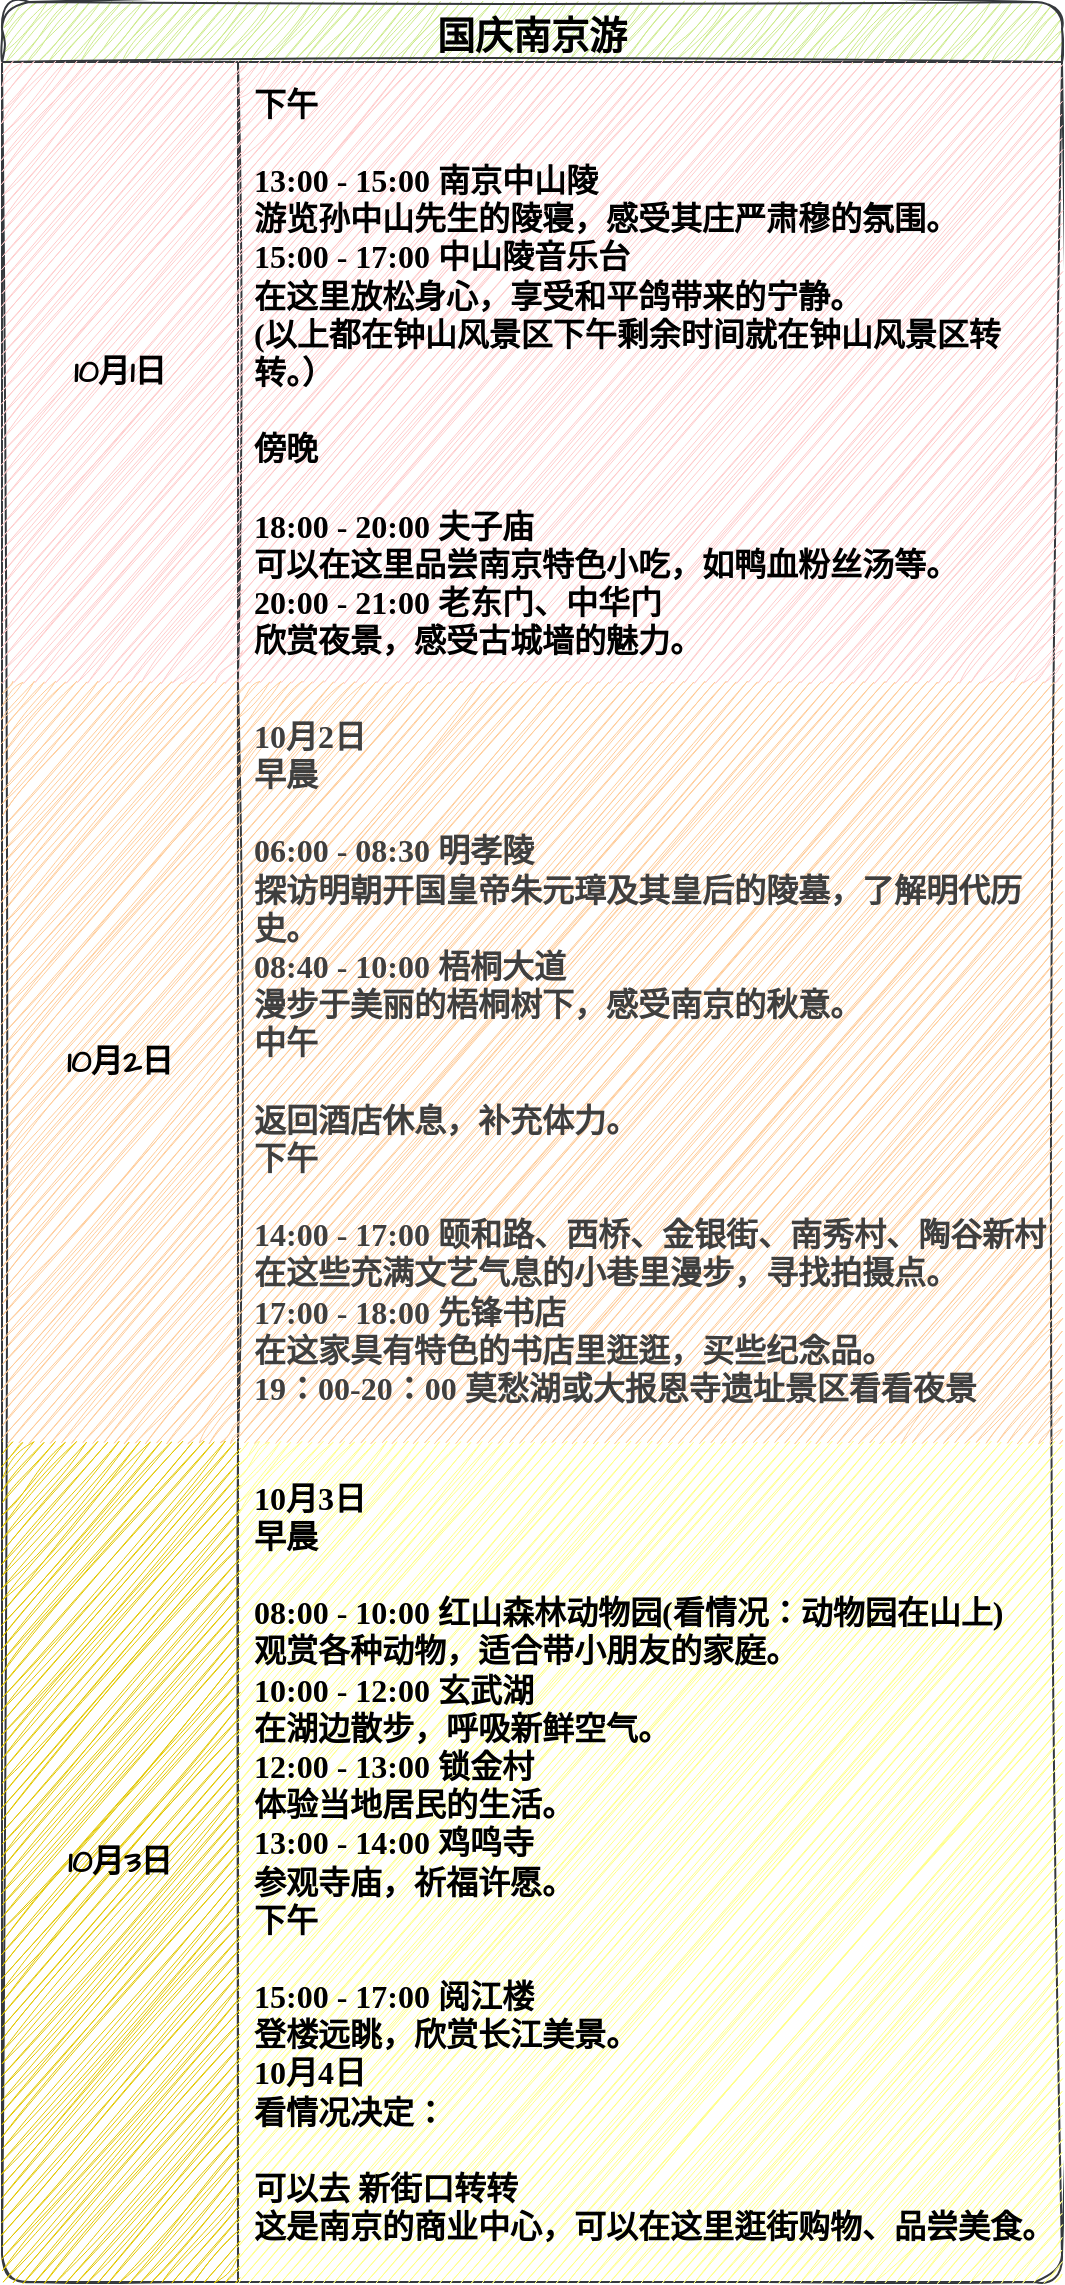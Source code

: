 <mxfile version="24.7.16">
  <diagram name="第 1 页" id="BzUVNcNR8f_QwnwFMMkc">
    <mxGraphModel dx="1434" dy="758" grid="1" gridSize="10" guides="1" tooltips="1" connect="1" arrows="1" fold="1" page="1" pageScale="1" pageWidth="827" pageHeight="1169" math="0" shadow="0">
      <root>
        <mxCell id="0" />
        <mxCell id="1" parent="0" />
        <mxCell id="4ItafrLUVM55efiNbUe9-18" value="国庆南京游" style="shape=table;startSize=30;container=1;collapsible=0;childLayout=tableLayout;fixedRows=1;rowLines=0;fontStyle=1;fontSize=19;sketch=1;hachureGap=4;jiggle=2;curveFitting=1;fontFamily=Helvetica;labelBackgroundColor=none;fillColor=#cdeb8b;strokeColor=#36393d;gradientColor=none;rounded=1;" vertex="1" parent="1">
          <mxGeometry x="170" y="70" width="530" height="1140" as="geometry" />
        </mxCell>
        <mxCell id="4ItafrLUVM55efiNbUe9-19" value="" style="shape=tableRow;horizontal=0;startSize=0;swimlaneHead=0;swimlaneBody=0;top=0;left=0;bottom=0;right=0;collapsible=0;dropTarget=0;fillColor=none;points=[[0,0.5],[1,0.5]];portConstraint=eastwest;strokeColor=inherit;fontSize=17;sketch=1;hachureGap=4;jiggle=2;curveFitting=1;fontFamily=Architects Daughter;fontSource=https%3A%2F%2Ffonts.googleapis.com%2Fcss%3Ffamily%3DArchitects%2BDaughter;fontColor=#FFB570;fontStyle=1" vertex="1" parent="4ItafrLUVM55efiNbUe9-18">
          <mxGeometry y="30" width="530" height="310" as="geometry" />
        </mxCell>
        <mxCell id="4ItafrLUVM55efiNbUe9-20" value="10月1日" style="shape=partialRectangle;html=1;whiteSpace=wrap;connectable=0;top=0;left=0;bottom=0;right=0;overflow=hidden;pointerEvents=1;fontSize=16;sketch=1;hachureGap=4;jiggle=2;curveFitting=1;fontFamily=Architects Daughter;fontSource=https%3A%2F%2Ffonts.googleapis.com%2Fcss%3Ffamily%3DArchitects%2BDaughter;fillColor=#ffcccc;strokeColor=#36393d;fontStyle=1" vertex="1" parent="4ItafrLUVM55efiNbUe9-19">
          <mxGeometry width="118" height="310" as="geometry">
            <mxRectangle width="118" height="310" as="alternateBounds" />
          </mxGeometry>
        </mxCell>
        <mxCell id="4ItafrLUVM55efiNbUe9-21" value="&lt;span style=&quot;white-space-collapse: preserve;&quot;&gt;下午&lt;/span&gt;&lt;div&gt;&lt;span style=&quot;white-space-collapse: preserve;&quot;&gt;&lt;br&gt;13:00 - 15:00 南京中山陵&lt;br&gt;游览孙中山先生的陵寝，感受其庄严肃穆的氛围。&lt;br&gt;15:00 - 17:00 中山陵音乐台&lt;br&gt;在这里放松身心，享受和平鸽带来的宁静。&lt;/span&gt;&lt;/div&gt;&lt;div&gt;&lt;span style=&quot;white-space-collapse: preserve;&quot;&gt;&lt;span&gt;(以上都在钟山风景区下午剩余时间就在钟山风景区转转。）&lt;/span&gt;&lt;/span&gt;&lt;/div&gt;&lt;div&gt;&lt;span style=&quot;white-space-collapse: preserve;&quot;&gt;&lt;br&gt;傍晚&lt;br&gt;&lt;br&gt;18:00 - 20:00 夫子庙&lt;br&gt;可以在这里品尝南京特色小吃，如鸭血粉丝汤等。&lt;br&gt;20:00 - 21:00 老东门、中华门&lt;br&gt;欣赏夜景，感受古城墙的魅力。&lt;/span&gt;&lt;/div&gt;" style="shape=partialRectangle;html=1;whiteSpace=wrap;connectable=0;fillColor=#ffcccc;top=0;left=0;bottom=0;right=0;align=left;spacingLeft=6;overflow=hidden;strokeColor=#36393d;fontSize=16;sketch=1;hachureGap=4;jiggle=2;curveFitting=1;fontFamily=Comic Sans MS;labelBorderColor=none;labelBackgroundColor=none;textShadow=0;fontStyle=1" vertex="1" parent="4ItafrLUVM55efiNbUe9-19">
          <mxGeometry x="118" width="412" height="310" as="geometry">
            <mxRectangle width="412" height="310" as="alternateBounds" />
          </mxGeometry>
        </mxCell>
        <mxCell id="4ItafrLUVM55efiNbUe9-22" value="" style="shape=tableRow;horizontal=0;startSize=0;swimlaneHead=0;swimlaneBody=0;top=0;left=0;bottom=0;right=0;collapsible=0;dropTarget=0;fillColor=none;points=[[0,0.5],[1,0.5]];portConstraint=eastwest;strokeColor=inherit;fontSize=16;sketch=1;hachureGap=4;jiggle=2;curveFitting=1;fontFamily=Architects Daughter;fontSource=https%3A%2F%2Ffonts.googleapis.com%2Fcss%3Ffamily%3DArchitects%2BDaughter;fontColor=#393C56;" vertex="1" parent="4ItafrLUVM55efiNbUe9-18">
          <mxGeometry y="340" width="530" height="380" as="geometry" />
        </mxCell>
        <mxCell id="4ItafrLUVM55efiNbUe9-23" value="10月2日" style="shape=partialRectangle;html=1;whiteSpace=wrap;connectable=0;fillColor=#ffcc99;top=0;left=0;bottom=0;right=0;overflow=hidden;strokeColor=#36393d;fontSize=16;sketch=1;hachureGap=4;jiggle=2;curveFitting=1;fontFamily=Architects Daughter;fontSource=https%3A%2F%2Ffonts.googleapis.com%2Fcss%3Ffamily%3DArchitects%2BDaughter;fontStyle=1" vertex="1" parent="4ItafrLUVM55efiNbUe9-22">
          <mxGeometry width="118" height="380" as="geometry">
            <mxRectangle width="118" height="380" as="alternateBounds" />
          </mxGeometry>
        </mxCell>
        <mxCell id="4ItafrLUVM55efiNbUe9-24" value="&lt;span style=&quot;color: rgb(63, 63, 63); white-space-collapse: preserve;&quot;&gt;10月2日&lt;br&gt;早晨&lt;br&gt;&lt;br&gt;06:00 - 08:30 明孝陵&lt;br&gt;探访明朝开国皇帝朱元璋及其皇后的陵墓，了解明代历史。&lt;br&gt;08:40 - 10:00 梧桐大道&lt;br&gt;漫步于美丽的梧桐树下，感受南京的秋意。&lt;br&gt;中午&lt;br&gt;&lt;br&gt;返回酒店休息，补充体力。&lt;br&gt;下午&lt;br&gt;&lt;br&gt;14:00 - 17:00 颐和路、西桥、金银街、南秀村、陶谷新村&lt;br&gt;在这些充满文艺气息的小巷里漫步，寻找拍摄点。&lt;br&gt;17:00 - 18:00 先锋书店&lt;br&gt;在这家具有特色的书店里逛逛，买些纪念品。&lt;/span&gt;&lt;div&gt;&lt;span style=&quot;color: rgb(63, 63, 63); white-space-collapse: preserve;&quot;&gt;19：00-20：00 莫愁湖或大报恩寺遗址景区看看夜景&lt;/span&gt;&lt;/div&gt;" style="shape=partialRectangle;html=1;whiteSpace=wrap;connectable=0;fillColor=#ffcc99;top=0;left=0;bottom=0;right=0;align=left;spacingLeft=6;overflow=hidden;strokeColor=#36393d;fontSize=16;sketch=1;hachureGap=4;jiggle=2;curveFitting=1;fontFamily=Comic Sans MS;labelBackgroundColor=none;fontStyle=1" vertex="1" parent="4ItafrLUVM55efiNbUe9-22">
          <mxGeometry x="118" width="412" height="380" as="geometry">
            <mxRectangle width="412" height="380" as="alternateBounds" />
          </mxGeometry>
        </mxCell>
        <mxCell id="4ItafrLUVM55efiNbUe9-25" value="" style="shape=tableRow;horizontal=0;startSize=0;swimlaneHead=0;swimlaneBody=0;top=0;left=0;bottom=0;right=0;collapsible=0;dropTarget=0;fillColor=none;points=[[0,0.5],[1,0.5]];portConstraint=eastwest;strokeColor=inherit;fontSize=16;sketch=1;hachureGap=4;jiggle=2;curveFitting=1;fontFamily=Architects Daughter;fontSource=https%3A%2F%2Ffonts.googleapis.com%2Fcss%3Ffamily%3DArchitects%2BDaughter;fontColor=#393C56;" vertex="1" parent="4ItafrLUVM55efiNbUe9-18">
          <mxGeometry y="720" width="530" height="420" as="geometry" />
        </mxCell>
        <mxCell id="4ItafrLUVM55efiNbUe9-26" value="10月3日" style="shape=partialRectangle;html=1;whiteSpace=wrap;connectable=0;fillColor=#e3c800;top=0;left=0;bottom=0;right=0;overflow=hidden;strokeColor=#B09500;fontSize=16;sketch=1;hachureGap=4;jiggle=2;curveFitting=1;fontFamily=Architects Daughter;fontSource=https%3A%2F%2Ffonts.googleapis.com%2Fcss%3Ffamily%3DArchitects%2BDaughter;fontColor=#000000;fontStyle=1" vertex="1" parent="4ItafrLUVM55efiNbUe9-25">
          <mxGeometry width="118" height="420" as="geometry">
            <mxRectangle width="118" height="420" as="alternateBounds" />
          </mxGeometry>
        </mxCell>
        <mxCell id="4ItafrLUVM55efiNbUe9-27" value="&lt;span style=&quot;white-space-collapse: preserve;&quot;&gt;10月3日&lt;br&gt;早晨&lt;br&gt;&lt;br&gt;08:00 - 10:00 红山森林动物园(看情况：动物园在山上)&lt;br&gt;观赏各种动物，适合带小朋友的家庭。&lt;br&gt;10:00 - 12:00 玄武湖&lt;br&gt;在湖边散步，呼吸新鲜空气。&lt;br&gt;12:00 - 13:00 锁金村&lt;br&gt;体验当地居民的生活。&lt;br&gt;13:00 - 14:00 鸡鸣寺&lt;br&gt;参观寺庙，祈福许愿。&lt;br&gt;下午&lt;br&gt;&lt;br&gt;15:00 - 17:00 阅江楼&lt;br&gt;登楼远眺，欣赏长江美景。&lt;br&gt;10月4日&lt;br&gt;看情况决定：&lt;br&gt;&lt;br&gt;可以去 新街口转转&lt;br&gt;这是南京的商业中心，可以在这里逛街购物、品尝美食。&lt;/span&gt;" style="shape=partialRectangle;html=1;whiteSpace=wrap;connectable=0;fillColor=#ffff88;top=0;left=0;bottom=0;right=0;align=left;spacingLeft=6;overflow=hidden;strokeColor=#36393d;fontSize=16;sketch=1;hachureGap=4;jiggle=2;curveFitting=1;fontFamily=Comic Sans MS;fontStyle=1;verticalAlign=middle;fontColor=default;labelBackgroundColor=none;" vertex="1" parent="4ItafrLUVM55efiNbUe9-25">
          <mxGeometry x="118" width="412" height="420" as="geometry">
            <mxRectangle width="412" height="420" as="alternateBounds" />
          </mxGeometry>
        </mxCell>
      </root>
    </mxGraphModel>
  </diagram>
</mxfile>
